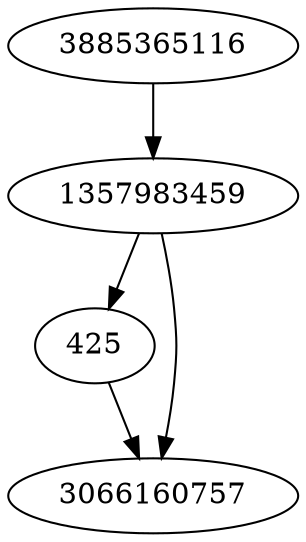 strict digraph  {
425;
1357983459;
3885365116;
3066160757;
425 -> 3066160757;
1357983459 -> 3066160757;
1357983459 -> 425;
3885365116 -> 1357983459;
}
